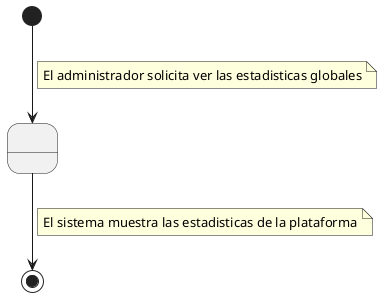 @startuml
state " " as Estado1

[*] --> Estado1
    note on link
        El administrador solicita ver las estadisticas globales
    end note
Estado1 --> [*]
    note on link
        El sistema muestra las estadisticas de la plataforma
    end note
@enduml